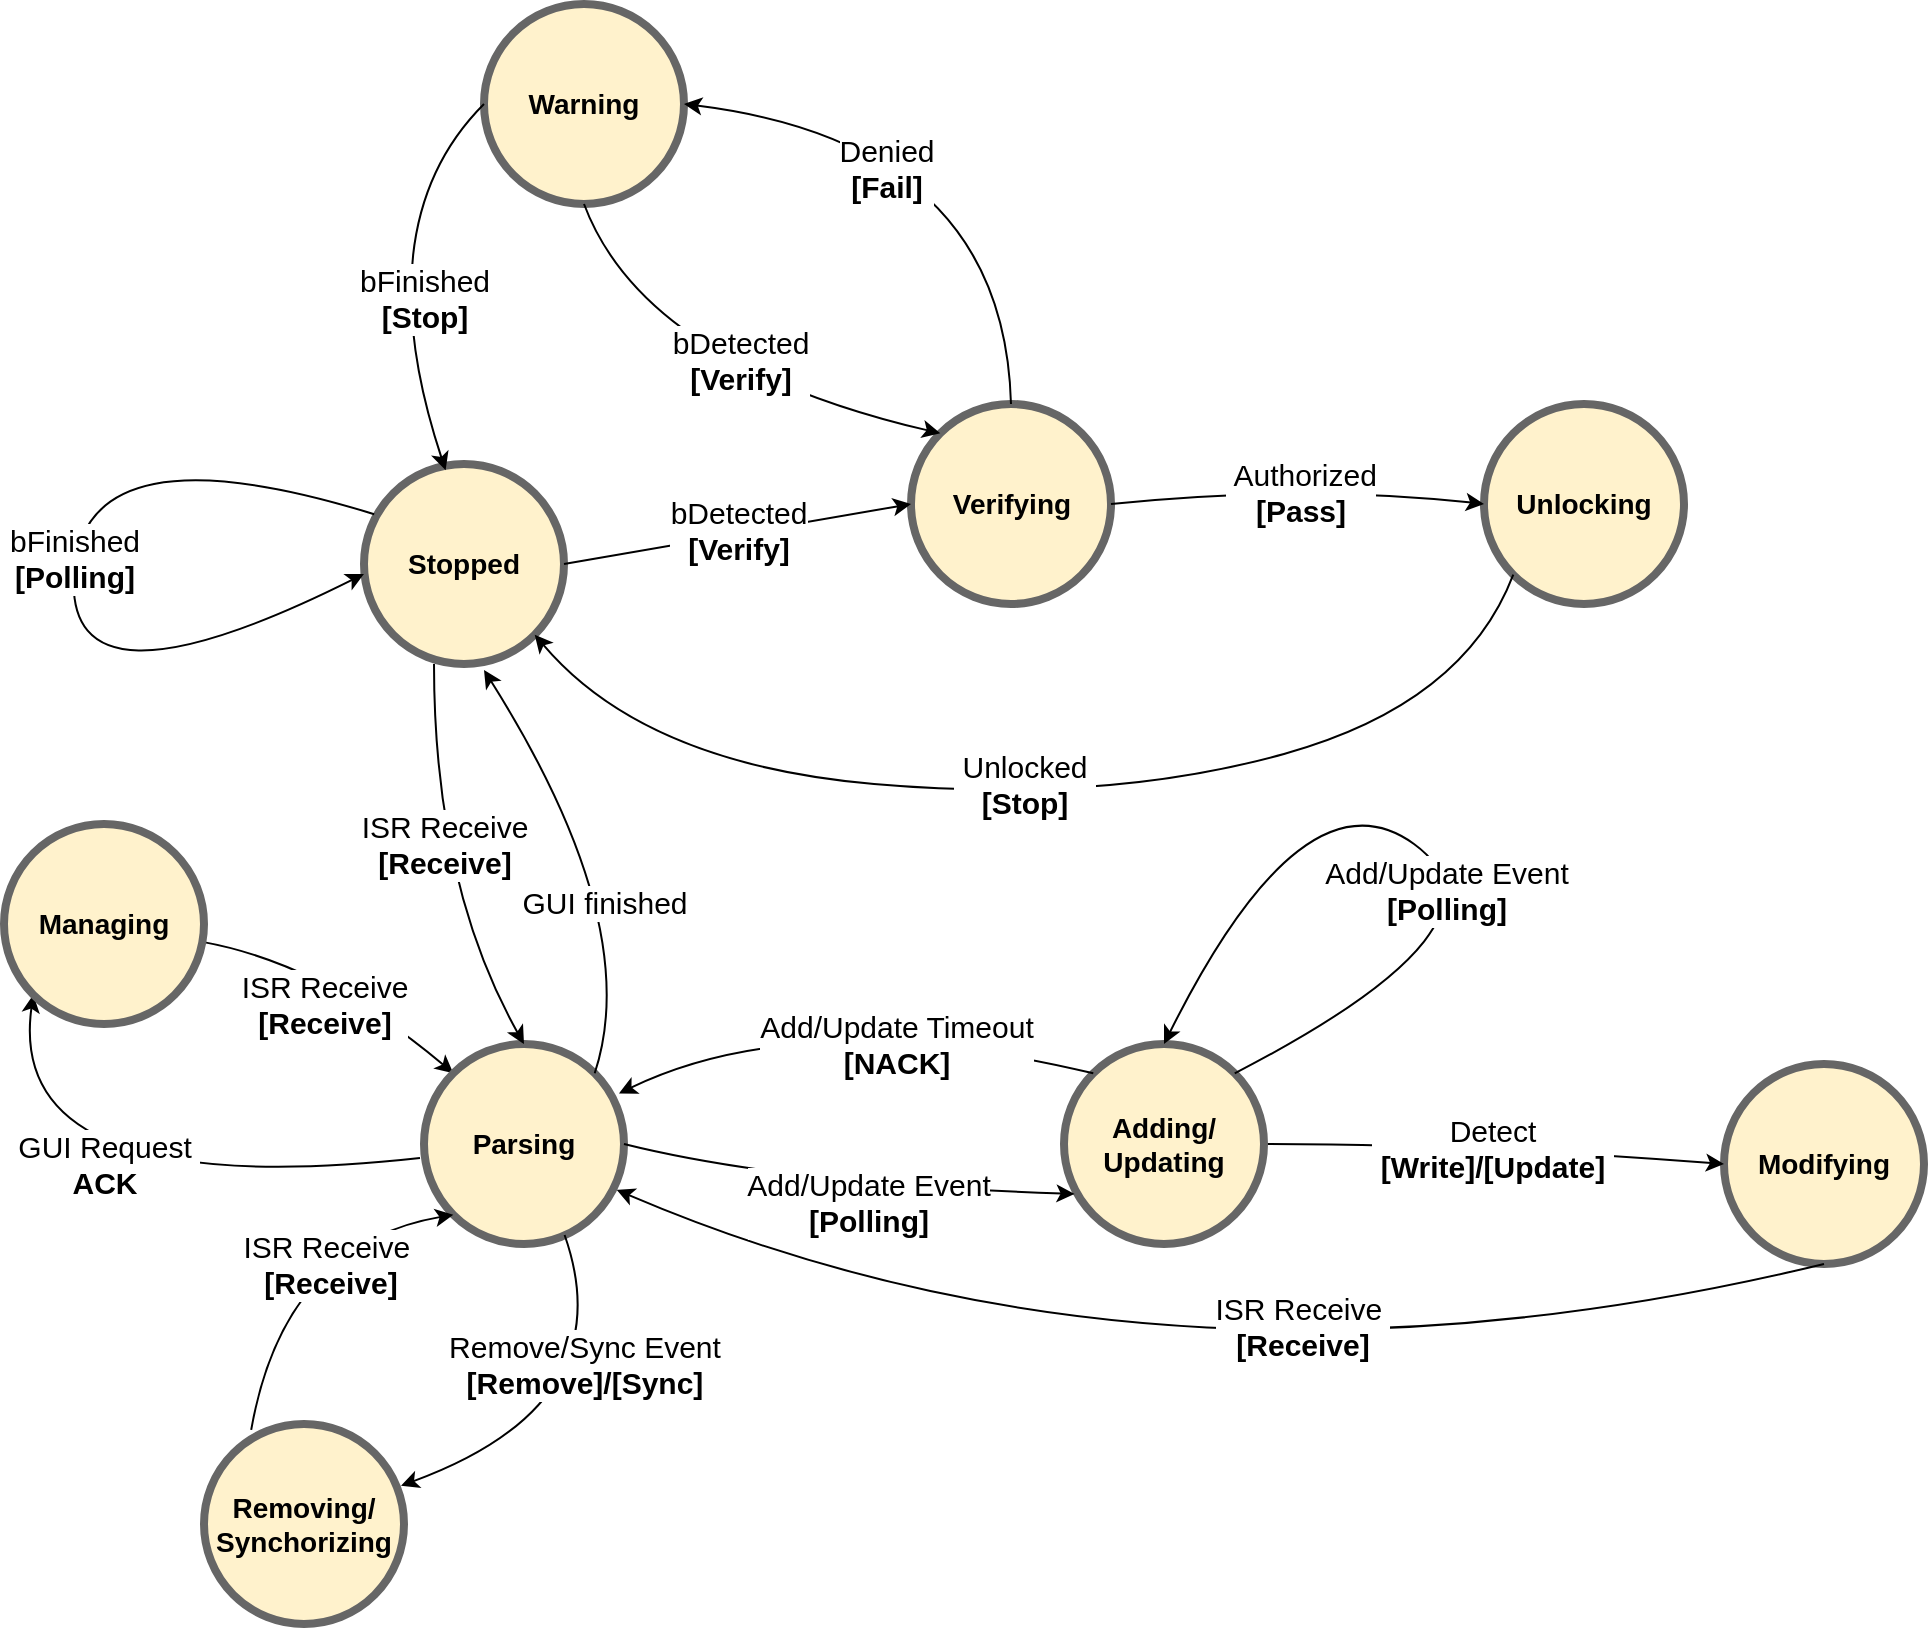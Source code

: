 <mxfile version="22.1.5" type="github">
  <diagram name="Page-1" id="Pe6wvTVroKXz1nydE84b">
    <mxGraphModel dx="914" dy="912" grid="1" gridSize="10" guides="1" tooltips="1" connect="1" arrows="1" fold="1" page="1" pageScale="1" pageWidth="850" pageHeight="1100" math="0" shadow="0">
      <root>
        <mxCell id="0" />
        <mxCell id="1" parent="0" />
        <mxCell id="ro7r4kzSWEUVGJ4_JKQd-2" value="&lt;font style=&quot;font-size: 14px;&quot;&gt;&lt;b&gt;Warning&lt;br&gt;&lt;/b&gt;&lt;/font&gt;" style="ellipse;whiteSpace=wrap;html=1;aspect=fixed;strokeWidth=4;fillColor=#fff2cc;strokeColor=#666666;" parent="1" vertex="1">
          <mxGeometry x="1460" y="190" width="100" height="100" as="geometry" />
        </mxCell>
        <mxCell id="ro7r4kzSWEUVGJ4_JKQd-3" value="&lt;font style=&quot;font-size: 14px;&quot;&gt;&lt;b&gt;Unlocking&lt;/b&gt;&lt;/font&gt;" style="ellipse;whiteSpace=wrap;html=1;aspect=fixed;strokeWidth=4;fillColor=#fff2cc;strokeColor=#666666;" parent="1" vertex="1">
          <mxGeometry x="1960" y="390" width="100" height="100" as="geometry" />
        </mxCell>
        <mxCell id="ro7r4kzSWEUVGJ4_JKQd-4" value="&lt;font style=&quot;font-size: 14px;&quot;&gt;&lt;b&gt;Verifying&lt;/b&gt;&lt;/font&gt;" style="ellipse;whiteSpace=wrap;html=1;aspect=fixed;strokeWidth=4;fillColor=#fff2cc;strokeColor=#666666;" parent="1" vertex="1">
          <mxGeometry x="1673.5" y="390" width="100" height="100" as="geometry" />
        </mxCell>
        <mxCell id="ro7r4kzSWEUVGJ4_JKQd-5" value="&lt;font style=&quot;font-size: 14px;&quot;&gt;&lt;b&gt;Stopped&lt;/b&gt;&lt;/font&gt;" style="ellipse;whiteSpace=wrap;html=1;aspect=fixed;strokeWidth=4;fillColor=#fff2cc;strokeColor=#666666;" parent="1" vertex="1">
          <mxGeometry x="1400" y="420" width="100" height="100" as="geometry" />
        </mxCell>
        <mxCell id="ro7r4kzSWEUVGJ4_JKQd-6" value="" style="curved=1;endArrow=classic;html=1;rounded=0;exitX=0.5;exitY=0;exitDx=0;exitDy=0;entryX=1;entryY=0.5;entryDx=0;entryDy=0;" parent="1" source="ro7r4kzSWEUVGJ4_JKQd-4" target="ro7r4kzSWEUVGJ4_JKQd-2" edge="1">
          <mxGeometry width="50" height="50" relative="1" as="geometry">
            <mxPoint x="1790" y="430" as="sourcePoint" />
            <mxPoint x="1840" y="380" as="targetPoint" />
            <Array as="points">
              <mxPoint x="1720" y="260" />
            </Array>
          </mxGeometry>
        </mxCell>
        <mxCell id="ro7r4kzSWEUVGJ4_JKQd-7" value="&lt;font style=&quot;font-size: 15px;&quot;&gt;Denied&lt;br&gt;&lt;b&gt;[Fail]&lt;/b&gt;&lt;br&gt;&lt;/font&gt;" style="edgeLabel;html=1;align=center;verticalAlign=middle;resizable=0;points=[];" parent="ro7r4kzSWEUVGJ4_JKQd-6" vertex="1" connectable="0">
          <mxGeometry x="0.053" y="5" relative="1" as="geometry">
            <mxPoint x="-35" y="10" as="offset" />
          </mxGeometry>
        </mxCell>
        <mxCell id="ro7r4kzSWEUVGJ4_JKQd-8" value="" style="curved=1;endArrow=classic;html=1;rounded=0;exitX=1;exitY=0.5;exitDx=0;exitDy=0;entryX=0;entryY=0.5;entryDx=0;entryDy=0;" parent="1" source="ro7r4kzSWEUVGJ4_JKQd-4" target="ro7r4kzSWEUVGJ4_JKQd-3" edge="1">
          <mxGeometry width="50" height="50" relative="1" as="geometry">
            <mxPoint x="1790" y="430" as="sourcePoint" />
            <mxPoint x="1840" y="380" as="targetPoint" />
            <Array as="points">
              <mxPoint x="1870" y="430" />
            </Array>
          </mxGeometry>
        </mxCell>
        <mxCell id="ro7r4kzSWEUVGJ4_JKQd-9" value="&lt;span style=&quot;font-size: 15px;&quot;&gt;&amp;nbsp;Authorized&lt;br&gt;&lt;b&gt;[Pass]&lt;/b&gt;&lt;br&gt;&lt;/span&gt;" style="edgeLabel;html=1;align=center;verticalAlign=middle;resizable=0;points=[];" parent="ro7r4kzSWEUVGJ4_JKQd-8" vertex="1" connectable="0">
          <mxGeometry x="0.008" y="2" relative="1" as="geometry">
            <mxPoint y="5" as="offset" />
          </mxGeometry>
        </mxCell>
        <mxCell id="ro7r4kzSWEUVGJ4_JKQd-10" value="" style="curved=1;endArrow=classic;html=1;rounded=0;exitX=1;exitY=0.5;exitDx=0;exitDy=0;entryX=0;entryY=0.5;entryDx=0;entryDy=0;" parent="1" source="ro7r4kzSWEUVGJ4_JKQd-5" target="ro7r4kzSWEUVGJ4_JKQd-4" edge="1">
          <mxGeometry width="50" height="50" relative="1" as="geometry">
            <mxPoint x="1390" y="434.5" as="sourcePoint" />
            <mxPoint x="1525.0" y="434.5" as="targetPoint" />
            <Array as="points" />
          </mxGeometry>
        </mxCell>
        <mxCell id="ro7r4kzSWEUVGJ4_JKQd-11" value="&lt;span style=&quot;font-size: 15px;&quot;&gt;bDetected&lt;br&gt;&lt;b&gt;&amp;nbsp;[Verify]&amp;nbsp;&lt;/b&gt;&lt;br&gt;&lt;/span&gt;" style="edgeLabel;html=1;align=center;verticalAlign=middle;resizable=0;points=[];" parent="ro7r4kzSWEUVGJ4_JKQd-10" vertex="1" connectable="0">
          <mxGeometry x="0.008" y="2" relative="1" as="geometry">
            <mxPoint as="offset" />
          </mxGeometry>
        </mxCell>
        <mxCell id="ro7r4kzSWEUVGJ4_JKQd-12" value="" style="curved=1;endArrow=classic;html=1;rounded=0;exitX=0;exitY=0.5;exitDx=0;exitDy=0;entryX=0.408;entryY=0.031;entryDx=0;entryDy=0;entryPerimeter=0;" parent="1" source="ro7r4kzSWEUVGJ4_JKQd-2" target="ro7r4kzSWEUVGJ4_JKQd-5" edge="1">
          <mxGeometry width="50" height="50" relative="1" as="geometry">
            <mxPoint x="1535" y="334" as="sourcePoint" />
            <mxPoint x="1320" y="180" as="targetPoint" />
            <Array as="points">
              <mxPoint x="1400" y="300" />
            </Array>
          </mxGeometry>
        </mxCell>
        <mxCell id="ro7r4kzSWEUVGJ4_JKQd-13" value="&lt;font style=&quot;font-size: 15px;&quot;&gt;bFinished&lt;br&gt;&lt;b style=&quot;border-color: var(--border-color);&quot;&gt;[Stop]&lt;/b&gt;&lt;br&gt;&lt;/font&gt;" style="edgeLabel;html=1;align=center;verticalAlign=middle;resizable=0;points=[];" parent="ro7r4kzSWEUVGJ4_JKQd-12" vertex="1" connectable="0">
          <mxGeometry x="0.053" y="5" relative="1" as="geometry">
            <mxPoint x="16" y="12" as="offset" />
          </mxGeometry>
        </mxCell>
        <mxCell id="ro7r4kzSWEUVGJ4_JKQd-14" value="" style="curved=1;endArrow=classic;html=1;rounded=0;exitX=0;exitY=1;exitDx=0;exitDy=0;entryX=1;entryY=1;entryDx=0;entryDy=0;" parent="1" source="ro7r4kzSWEUVGJ4_JKQd-3" target="ro7r4kzSWEUVGJ4_JKQd-5" edge="1">
          <mxGeometry width="50" height="50" relative="1" as="geometry">
            <mxPoint x="1890" y="480" as="sourcePoint" />
            <mxPoint x="1790" y="640" as="targetPoint" />
            <Array as="points">
              <mxPoint x="1950" y="540" />
              <mxPoint x="1770" y="590" />
              <mxPoint x="1540" y="570" />
            </Array>
          </mxGeometry>
        </mxCell>
        <mxCell id="ro7r4kzSWEUVGJ4_JKQd-15" value="&lt;font style=&quot;font-size: 15px;&quot;&gt;&amp;nbsp;Unlocked&amp;nbsp;&lt;br&gt;&lt;b&gt;[Stop]&lt;/b&gt;&lt;br&gt;&lt;/font&gt;" style="edgeLabel;html=1;align=center;verticalAlign=middle;resizable=0;points=[];" parent="ro7r4kzSWEUVGJ4_JKQd-14" vertex="1" connectable="0">
          <mxGeometry x="0.053" y="5" relative="1" as="geometry">
            <mxPoint x="5" y="-11" as="offset" />
          </mxGeometry>
        </mxCell>
        <mxCell id="ro7r4kzSWEUVGJ4_JKQd-18" value="" style="curved=1;endArrow=classic;html=1;rounded=0;exitX=0.5;exitY=1;exitDx=0;exitDy=0;entryX=0;entryY=0;entryDx=0;entryDy=0;" parent="1" source="ro7r4kzSWEUVGJ4_JKQd-2" target="ro7r4kzSWEUVGJ4_JKQd-4" edge="1">
          <mxGeometry width="50" height="50" relative="1" as="geometry">
            <mxPoint x="1573.5" y="310" as="sourcePoint" />
            <mxPoint x="1768.5" y="310" as="targetPoint" />
            <Array as="points">
              <mxPoint x="1540" y="370" />
            </Array>
          </mxGeometry>
        </mxCell>
        <mxCell id="ro7r4kzSWEUVGJ4_JKQd-19" value="&lt;span style=&quot;font-size: 15px;&quot;&gt;bDetected&lt;br&gt;&lt;b&gt;[Verify]&lt;/b&gt;&lt;br&gt;&lt;/span&gt;" style="edgeLabel;html=1;align=center;verticalAlign=middle;resizable=0;points=[];" parent="ro7r4kzSWEUVGJ4_JKQd-18" vertex="1" connectable="0">
          <mxGeometry x="0.008" y="2" relative="1" as="geometry">
            <mxPoint x="14" y="-8" as="offset" />
          </mxGeometry>
        </mxCell>
        <mxCell id="ro7r4kzSWEUVGJ4_JKQd-22" value="&lt;span style=&quot;font-size: 14px;&quot;&gt;&lt;b&gt;Modifying&lt;/b&gt;&lt;/span&gt;" style="ellipse;whiteSpace=wrap;html=1;aspect=fixed;strokeWidth=4;fillColor=#fff2cc;strokeColor=#666666;" parent="1" vertex="1">
          <mxGeometry x="2080" y="720" width="100" height="100" as="geometry" />
        </mxCell>
        <mxCell id="ro7r4kzSWEUVGJ4_JKQd-23" value="" style="curved=1;endArrow=classic;html=1;rounded=0;exitX=1;exitY=0.5;exitDx=0;exitDy=0;entryX=0;entryY=0.5;entryDx=0;entryDy=0;" parent="1" source="ro7r4kzSWEUVGJ4_JKQd-36" target="ro7r4kzSWEUVGJ4_JKQd-22" edge="1">
          <mxGeometry width="50" height="50" relative="1" as="geometry">
            <mxPoint x="2316.5" y="810" as="sourcePoint" />
            <mxPoint x="2432.5" y="891" as="targetPoint" />
            <Array as="points">
              <mxPoint x="1950" y="760" />
            </Array>
          </mxGeometry>
        </mxCell>
        <mxCell id="ro7r4kzSWEUVGJ4_JKQd-24" value="&lt;font style=&quot;font-size: 15px;&quot;&gt;Detect&lt;br&gt;&lt;b&gt;&amp;nbsp;[Write]/[Update]&amp;nbsp;&lt;/b&gt;&lt;br&gt;&lt;/font&gt;" style="edgeLabel;html=1;align=center;verticalAlign=middle;resizable=0;points=[];" parent="ro7r4kzSWEUVGJ4_JKQd-23" vertex="1" connectable="0">
          <mxGeometry x="0.053" y="5" relative="1" as="geometry">
            <mxPoint x="-8" y="5" as="offset" />
          </mxGeometry>
        </mxCell>
        <mxCell id="ro7r4kzSWEUVGJ4_JKQd-25" value="" style="curved=1;endArrow=classic;html=1;rounded=0;exitX=0.5;exitY=1;exitDx=0;exitDy=0;entryX=0.963;entryY=0.729;entryDx=0;entryDy=0;entryPerimeter=0;" parent="1" source="ro7r4kzSWEUVGJ4_JKQd-22" target="ro7r4kzSWEUVGJ4_JKQd-33" edge="1">
          <mxGeometry width="50" height="50" relative="1" as="geometry">
            <mxPoint x="2100" y="990" as="sourcePoint" />
            <mxPoint x="1520" y="780" as="targetPoint" />
            <Array as="points">
              <mxPoint x="1800" y="900" />
            </Array>
          </mxGeometry>
        </mxCell>
        <mxCell id="ro7r4kzSWEUVGJ4_JKQd-26" value="&lt;span style=&quot;font-size: 15px;&quot;&gt;ISR Receive&amp;nbsp;&lt;br&gt;&lt;b&gt;[Receive]&lt;/b&gt;&lt;br&gt;&lt;/span&gt;" style="edgeLabel;html=1;align=center;verticalAlign=middle;resizable=0;points=[];" parent="ro7r4kzSWEUVGJ4_JKQd-25" vertex="1" connectable="0">
          <mxGeometry x="0.008" y="2" relative="1" as="geometry">
            <mxPoint x="50" y="-47" as="offset" />
          </mxGeometry>
        </mxCell>
        <mxCell id="ro7r4kzSWEUVGJ4_JKQd-27" value="" style="curved=1;endArrow=classic;html=1;rounded=0;entryX=0;entryY=0;entryDx=0;entryDy=0;" parent="1" source="atUizrfXErrDLRUlG1eM-1" target="ro7r4kzSWEUVGJ4_JKQd-33" edge="1">
          <mxGeometry width="50" height="50" relative="1" as="geometry">
            <mxPoint x="1450" y="520" as="sourcePoint" />
            <mxPoint x="1641" y="753" as="targetPoint" />
            <Array as="points">
              <mxPoint x="1380" y="670" />
            </Array>
          </mxGeometry>
        </mxCell>
        <mxCell id="ro7r4kzSWEUVGJ4_JKQd-28" value="&lt;font style=&quot;font-size: 15px;&quot;&gt;&lt;span style=&quot;border-color: var(--border-color);&quot;&gt;ISR Receive&lt;br&gt;&lt;/span&gt;&lt;b style=&quot;border-color: var(--border-color);&quot;&gt;[Receive]&lt;/b&gt;&lt;br&gt;&lt;/font&gt;" style="edgeLabel;html=1;align=center;verticalAlign=middle;resizable=0;points=[];" parent="ro7r4kzSWEUVGJ4_JKQd-27" vertex="1" connectable="0">
          <mxGeometry x="0.053" y="5" relative="1" as="geometry">
            <mxPoint x="-15" y="14" as="offset" />
          </mxGeometry>
        </mxCell>
        <mxCell id="ro7r4kzSWEUVGJ4_JKQd-29" value="" style="curved=1;endArrow=classic;html=1;rounded=0;exitX=0.051;exitY=0.251;exitDx=0;exitDy=0;entryX=0;entryY=1;entryDx=0;entryDy=0;exitPerimeter=0;" parent="1" source="ro7r4kzSWEUVGJ4_JKQd-5" edge="1">
          <mxGeometry width="50" height="50" relative="1" as="geometry">
            <mxPoint x="1385" y="450" as="sourcePoint" />
            <mxPoint x="1400" y="475" as="targetPoint" />
            <Array as="points">
              <mxPoint x="1260" y="400" />
              <mxPoint x="1250" y="550" />
            </Array>
          </mxGeometry>
        </mxCell>
        <mxCell id="ro7r4kzSWEUVGJ4_JKQd-30" value="&lt;font style=&quot;font-size: 15px;&quot;&gt;bFinished&lt;br&gt;&lt;b style=&quot;border-color: var(--border-color);&quot;&gt;[Polling]&lt;/b&gt;&lt;br&gt;&lt;/font&gt;" style="edgeLabel;html=1;align=center;verticalAlign=middle;resizable=0;points=[];" parent="ro7r4kzSWEUVGJ4_JKQd-29" vertex="1" connectable="0">
          <mxGeometry x="0.053" y="5" relative="1" as="geometry">
            <mxPoint x="-4" y="-29" as="offset" />
          </mxGeometry>
        </mxCell>
        <mxCell id="ro7r4kzSWEUVGJ4_JKQd-31" value="" style="curved=1;endArrow=classic;html=1;rounded=0;exitX=-0.02;exitY=0.57;exitDx=0;exitDy=0;entryX=0;entryY=1;entryDx=0;entryDy=0;exitPerimeter=0;" parent="1" source="ro7r4kzSWEUVGJ4_JKQd-33" target="atUizrfXErrDLRUlG1eM-1" edge="1">
          <mxGeometry width="50" height="50" relative="1" as="geometry">
            <mxPoint x="1380.145" y="719.995" as="sourcePoint" />
            <mxPoint x="1400" y="731.44" as="targetPoint" />
            <Array as="points">
              <mxPoint x="1220" y="790" />
            </Array>
          </mxGeometry>
        </mxCell>
        <mxCell id="ro7r4kzSWEUVGJ4_JKQd-32" value="&lt;font style=&quot;font-size: 15px;&quot;&gt;&amp;nbsp;GUI Request&amp;nbsp;&lt;br&gt;&lt;b&gt;&amp;nbsp;ACK&amp;nbsp;&lt;/b&gt;&lt;br&gt;&lt;/font&gt;" style="edgeLabel;html=1;align=center;verticalAlign=middle;resizable=0;points=[];" parent="ro7r4kzSWEUVGJ4_JKQd-31" vertex="1" connectable="0">
          <mxGeometry x="0.053" y="5" relative="1" as="geometry">
            <mxPoint x="6" y="-20" as="offset" />
          </mxGeometry>
        </mxCell>
        <mxCell id="ro7r4kzSWEUVGJ4_JKQd-33" value="&lt;span style=&quot;font-size: 14px;&quot;&gt;&lt;b&gt;Parsing&lt;/b&gt;&lt;/span&gt;" style="ellipse;whiteSpace=wrap;html=1;aspect=fixed;strokeWidth=4;fillColor=#fff2cc;strokeColor=#666666;" parent="1" vertex="1">
          <mxGeometry x="1430" y="710" width="100" height="100" as="geometry" />
        </mxCell>
        <mxCell id="ro7r4kzSWEUVGJ4_JKQd-35" value="&lt;span style=&quot;font-size: 14px;&quot;&gt;&lt;b&gt;Removing/&lt;br&gt;Synchorizing&lt;br&gt;&lt;/b&gt;&lt;/span&gt;" style="ellipse;whiteSpace=wrap;html=1;aspect=fixed;strokeWidth=4;fillColor=#fff2cc;strokeColor=#666666;" parent="1" vertex="1">
          <mxGeometry x="1320" y="900" width="100" height="100" as="geometry" />
        </mxCell>
        <mxCell id="ro7r4kzSWEUVGJ4_JKQd-36" value="&lt;b style=&quot;border-color: var(--border-color); font-size: 14px;&quot;&gt;Adding/&lt;br&gt;Updating&lt;br&gt;&lt;/b&gt;" style="ellipse;whiteSpace=wrap;html=1;aspect=fixed;strokeWidth=4;fillColor=#fff2cc;strokeColor=#666666;" parent="1" vertex="1">
          <mxGeometry x="1750" y="710" width="100" height="100" as="geometry" />
        </mxCell>
        <mxCell id="ro7r4kzSWEUVGJ4_JKQd-37" value="" style="curved=1;endArrow=classic;html=1;rounded=0;exitX=1;exitY=0.5;exitDx=0;exitDy=0;entryX=0.053;entryY=0.75;entryDx=0;entryDy=0;entryPerimeter=0;" parent="1" source="ro7r4kzSWEUVGJ4_JKQd-33" target="ro7r4kzSWEUVGJ4_JKQd-36" edge="1">
          <mxGeometry width="50" height="50" relative="1" as="geometry">
            <mxPoint x="1530" y="770" as="sourcePoint" />
            <mxPoint x="1717" y="680" as="targetPoint" />
            <Array as="points">
              <mxPoint x="1610" y="780" />
            </Array>
          </mxGeometry>
        </mxCell>
        <mxCell id="ro7r4kzSWEUVGJ4_JKQd-38" value="&lt;font style=&quot;font-size: 15px;&quot;&gt;Add/Update Event&lt;br&gt;&lt;b&gt;&amp;nbsp;[Polling]&amp;nbsp;&lt;/b&gt;&lt;br&gt;&lt;/font&gt;" style="edgeLabel;html=1;align=center;verticalAlign=middle;resizable=0;points=[];" parent="ro7r4kzSWEUVGJ4_JKQd-37" vertex="1" connectable="0">
          <mxGeometry x="0.053" y="5" relative="1" as="geometry">
            <mxPoint x="4" y="12" as="offset" />
          </mxGeometry>
        </mxCell>
        <mxCell id="ro7r4kzSWEUVGJ4_JKQd-39" value="" style="curved=1;endArrow=classic;html=1;rounded=0;entryX=0;entryY=1;entryDx=0;entryDy=0;exitX=0.236;exitY=0.029;exitDx=0;exitDy=0;exitPerimeter=0;" parent="1" source="ro7r4kzSWEUVGJ4_JKQd-35" target="ro7r4kzSWEUVGJ4_JKQd-33" edge="1">
          <mxGeometry width="50" height="50" relative="1" as="geometry">
            <mxPoint x="1625.64" y="840" as="sourcePoint" />
            <mxPoint x="1459.995" y="909.645" as="targetPoint" />
            <Array as="points">
              <mxPoint x="1360" y="810" />
            </Array>
          </mxGeometry>
        </mxCell>
        <mxCell id="ro7r4kzSWEUVGJ4_JKQd-40" value="&lt;span style=&quot;font-size: 15px;&quot;&gt;ISR Receive&amp;nbsp;&lt;br&gt;&lt;b&gt;[Receive]&lt;/b&gt;&lt;br&gt;&lt;/span&gt;" style="edgeLabel;html=1;align=center;verticalAlign=middle;resizable=0;points=[];" parent="ro7r4kzSWEUVGJ4_JKQd-39" vertex="1" connectable="0">
          <mxGeometry x="0.008" y="2" relative="1" as="geometry">
            <mxPoint x="25" y="7" as="offset" />
          </mxGeometry>
        </mxCell>
        <mxCell id="ro7r4kzSWEUVGJ4_JKQd-41" value="" style="curved=1;endArrow=classic;html=1;rounded=0;exitX=0.703;exitY=0.955;exitDx=0;exitDy=0;entryX=0.985;entryY=0.309;entryDx=0;entryDy=0;exitPerimeter=0;entryPerimeter=0;" parent="1" source="ro7r4kzSWEUVGJ4_JKQd-33" target="ro7r4kzSWEUVGJ4_JKQd-35" edge="1">
          <mxGeometry width="50" height="50" relative="1" as="geometry">
            <mxPoint x="1521.995" y="935.355" as="sourcePoint" />
            <mxPoint x="1753.64" y="940" as="targetPoint" />
            <Array as="points">
              <mxPoint x="1530" y="890" />
            </Array>
          </mxGeometry>
        </mxCell>
        <mxCell id="ro7r4kzSWEUVGJ4_JKQd-42" value="&lt;font style=&quot;font-size: 15px;&quot;&gt;Remove/Sync Event&lt;br&gt;&lt;b&gt;&amp;nbsp;[Remove]/[Sync]&amp;nbsp;&lt;/b&gt;&lt;br&gt;&lt;/font&gt;" style="edgeLabel;html=1;align=center;verticalAlign=middle;resizable=0;points=[];" parent="ro7r4kzSWEUVGJ4_JKQd-41" vertex="1" connectable="0">
          <mxGeometry x="0.053" y="5" relative="1" as="geometry">
            <mxPoint x="-3" y="-32" as="offset" />
          </mxGeometry>
        </mxCell>
        <mxCell id="atUizrfXErrDLRUlG1eM-1" value="&lt;span style=&quot;font-size: 14px;&quot;&gt;&lt;b&gt;Managing&lt;/b&gt;&lt;/span&gt;" style="ellipse;whiteSpace=wrap;html=1;aspect=fixed;strokeWidth=4;fillColor=#fff2cc;strokeColor=#666666;" parent="1" vertex="1">
          <mxGeometry x="1220" y="600" width="100" height="100" as="geometry" />
        </mxCell>
        <mxCell id="atUizrfXErrDLRUlG1eM-2" value="" style="curved=1;endArrow=classic;html=1;rounded=0;exitX=1;exitY=0;exitDx=0;exitDy=0;entryX=0.6;entryY=1.03;entryDx=0;entryDy=0;entryPerimeter=0;" parent="1" source="ro7r4kzSWEUVGJ4_JKQd-33" target="ro7r4kzSWEUVGJ4_JKQd-5" edge="1">
          <mxGeometry width="50" height="50" relative="1" as="geometry">
            <mxPoint x="1455" y="735" as="sourcePoint" />
            <mxPoint x="1280" y="710" as="targetPoint" />
            <Array as="points">
              <mxPoint x="1540" y="650" />
            </Array>
          </mxGeometry>
        </mxCell>
        <mxCell id="atUizrfXErrDLRUlG1eM-3" value="&lt;font style=&quot;font-size: 15px;&quot;&gt;GUI finished&lt;br&gt;&lt;/font&gt;" style="edgeLabel;html=1;align=center;verticalAlign=middle;resizable=0;points=[];" parent="atUizrfXErrDLRUlG1eM-2" vertex="1" connectable="0">
          <mxGeometry x="0.053" y="5" relative="1" as="geometry">
            <mxPoint x="6" y="22" as="offset" />
          </mxGeometry>
        </mxCell>
        <mxCell id="atUizrfXErrDLRUlG1eM-4" value="" style="curved=1;endArrow=classic;html=1;rounded=0;entryX=0.5;entryY=0;entryDx=0;entryDy=0;exitX=0.35;exitY=1;exitDx=0;exitDy=0;exitPerimeter=0;" parent="1" source="ro7r4kzSWEUVGJ4_JKQd-5" target="ro7r4kzSWEUVGJ4_JKQd-33" edge="1">
          <mxGeometry width="50" height="50" relative="1" as="geometry">
            <mxPoint x="1329" y="651" as="sourcePoint" />
            <mxPoint x="1490" y="720" as="targetPoint" />
            <Array as="points">
              <mxPoint x="1435" y="630" />
            </Array>
          </mxGeometry>
        </mxCell>
        <mxCell id="atUizrfXErrDLRUlG1eM-5" value="&lt;font style=&quot;font-size: 15px;&quot;&gt;&lt;span style=&quot;border-color: var(--border-color);&quot;&gt;ISR Receive&lt;br&gt;&lt;/span&gt;&lt;b style=&quot;border-color: var(--border-color);&quot;&gt;[Receive]&lt;/b&gt;&lt;br&gt;&lt;/font&gt;" style="edgeLabel;html=1;align=center;verticalAlign=middle;resizable=0;points=[];" parent="atUizrfXErrDLRUlG1eM-4" vertex="1" connectable="0">
          <mxGeometry x="0.053" y="5" relative="1" as="geometry">
            <mxPoint y="-16" as="offset" />
          </mxGeometry>
        </mxCell>
        <mxCell id="oxma-z_TLaOVV012BuKe-1" value="" style="curved=1;endArrow=classic;html=1;rounded=0;entryX=0.5;entryY=0;entryDx=0;entryDy=0;exitX=1;exitY=0;exitDx=0;exitDy=0;" edge="1" parent="1" source="ro7r4kzSWEUVGJ4_JKQd-36" target="ro7r4kzSWEUVGJ4_JKQd-36">
          <mxGeometry width="50" height="50" relative="1" as="geometry">
            <mxPoint x="1830" y="720" as="sourcePoint" />
            <mxPoint x="2050" y="650" as="targetPoint" />
            <Array as="points">
              <mxPoint x="1980" y="650" />
              <mxPoint x="1870" y="570" />
            </Array>
          </mxGeometry>
        </mxCell>
        <mxCell id="oxma-z_TLaOVV012BuKe-2" value="&lt;font style=&quot;font-size: 15px;&quot;&gt;Add/Update Event&lt;br&gt;&lt;b style=&quot;border-color: var(--border-color);&quot;&gt;[Polling]&lt;/b&gt;&lt;br&gt;&lt;/font&gt;" style="edgeLabel;html=1;align=center;verticalAlign=middle;resizable=0;points=[];" vertex="1" connectable="0" parent="oxma-z_TLaOVV012BuKe-1">
          <mxGeometry x="0.053" y="5" relative="1" as="geometry">
            <mxPoint x="26" y="24" as="offset" />
          </mxGeometry>
        </mxCell>
        <mxCell id="oxma-z_TLaOVV012BuKe-3" value="" style="curved=1;endArrow=classic;html=1;rounded=0;exitX=0;exitY=0;exitDx=0;exitDy=0;entryX=0.975;entryY=0.247;entryDx=0;entryDy=0;entryPerimeter=0;" edge="1" parent="1" source="ro7r4kzSWEUVGJ4_JKQd-36" target="ro7r4kzSWEUVGJ4_JKQd-33">
          <mxGeometry width="50" height="50" relative="1" as="geometry">
            <mxPoint x="1745" y="685" as="sourcePoint" />
            <mxPoint x="1740" y="715" as="targetPoint" />
            <Array as="points">
              <mxPoint x="1620" y="690" />
            </Array>
          </mxGeometry>
        </mxCell>
        <mxCell id="oxma-z_TLaOVV012BuKe-4" value="&lt;font style=&quot;font-size: 15px;&quot;&gt;&lt;span style=&quot;border-color: var(--border-color);&quot;&gt;Add/Update Timeout&lt;br&gt;&lt;/span&gt;&lt;b style=&quot;border-color: var(--border-color);&quot;&gt;[NACK]&lt;/b&gt;&lt;br&gt;&lt;/font&gt;" style="edgeLabel;html=1;align=center;verticalAlign=middle;resizable=0;points=[];" vertex="1" connectable="0" parent="oxma-z_TLaOVV012BuKe-3">
          <mxGeometry x="0.053" y="5" relative="1" as="geometry">
            <mxPoint x="31" y="11" as="offset" />
          </mxGeometry>
        </mxCell>
      </root>
    </mxGraphModel>
  </diagram>
</mxfile>
